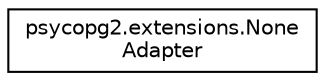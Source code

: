 digraph "Graphical Class Hierarchy"
{
 // LATEX_PDF_SIZE
  edge [fontname="Helvetica",fontsize="10",labelfontname="Helvetica",labelfontsize="10"];
  node [fontname="Helvetica",fontsize="10",shape=record];
  rankdir="LR";
  Node0 [label="psycopg2.extensions.None\lAdapter",height=0.2,width=0.4,color="black", fillcolor="white", style="filled",URL="$d3/d5d/classpsycopg2_1_1extensions_1_1_none_adapter.html",tooltip=" "];
}
